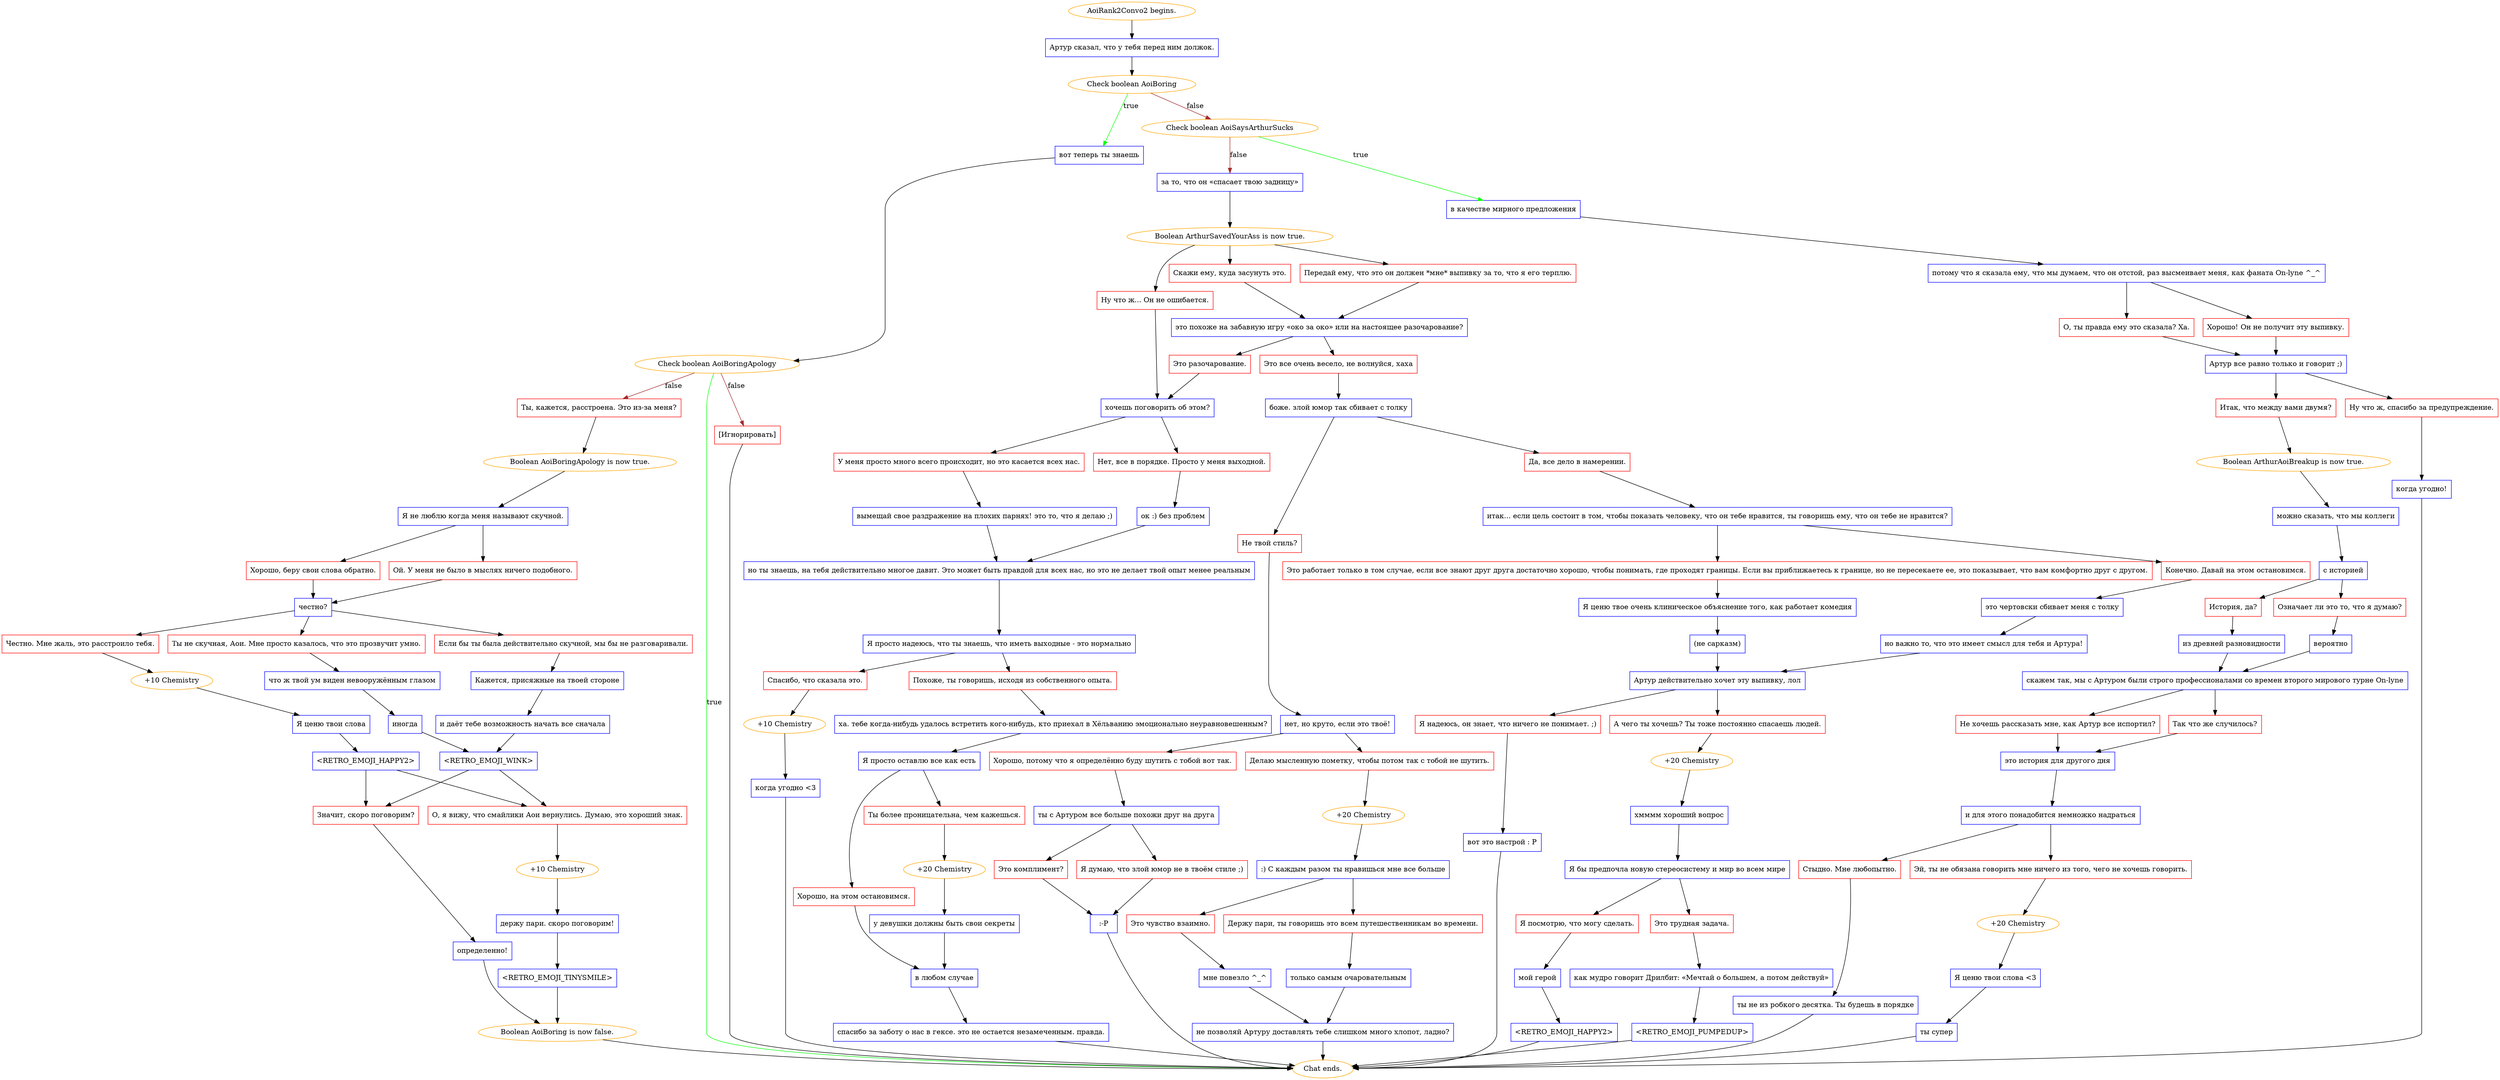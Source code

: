 digraph {
	"AoiRank2Convo2 begins." [color=orange];
		"AoiRank2Convo2 begins." -> j852750811;
	j852750811 [label="Артур сказал, что у тебя перед ним должок.",shape=box,color=blue];
		j852750811 -> j3430342826;
	j3430342826 [label="Check boolean AoiBoring",color=orange];
		j3430342826 -> j3989697695 [label=true,color=green];
		j3430342826 -> j852863502 [label=false,color=brown];
	j3989697695 [label="вот теперь ты знаешь",shape=box,color=blue];
		j3989697695 -> j2376198656;
	j852863502 [label="Check boolean AoiSaysArthurSucks",color=orange];
		j852863502 -> j2795789792 [label=true,color=green];
		j852863502 -> j618143358 [label=false,color=brown];
	j2376198656 [label="Check boolean AoiBoringApology",color=orange];
		j2376198656 -> "Chat ends." [label=true,color=green];
		j2376198656 -> j3960450691 [label=false,color=brown];
		j2376198656 -> j3456118237 [label=false,color=brown];
	j2795789792 [label="в качестве мирного предложения",shape=box,color=blue];
		j2795789792 -> j273805218;
	j618143358 [label="за то, что он «спасает твою задницу»",shape=box,color=blue];
		j618143358 -> j3097171279;
	"Chat ends." [color=orange];
	j3960450691 [label="Ты, кажется, расстроена. Это из-за меня?",shape=box,color=red];
		j3960450691 -> j136862988;
	j3456118237 [label="[Игнорировать]",shape=box,color=red];
		j3456118237 -> "Chat ends.";
	j273805218 [label="потому что я сказала ему, что мы думаем, что он отстой, раз высмеивает меня, как фаната On-lyne ^_^",shape=box,color=blue];
		j273805218 -> j1915212499;
		j273805218 -> j3678044659;
	j3097171279 [label="Boolean ArthurSavedYourAss is now true.",color=orange];
		j3097171279 -> j1426027024;
		j3097171279 -> j2931611172;
		j3097171279 -> j2292028102;
	j136862988 [label="Boolean AoiBoringApology is now true.",color=orange];
		j136862988 -> j2818212839;
	j1915212499 [label="Хорошо! Он не получит эту выпивку.",shape=box,color=red];
		j1915212499 -> j2124035297;
	j3678044659 [label="О, ты правда ему это сказала? Ха.",shape=box,color=red];
		j3678044659 -> j2124035297;
	j1426027024 [label="Ну что ж... Он не ошибается.",shape=box,color=red];
		j1426027024 -> j3123113116;
	j2931611172 [label="Скажи ему, куда засунуть это.",shape=box,color=red];
		j2931611172 -> j2480158008;
	j2292028102 [label="Передай ему, что это он должен *мне* выпивку за то, что я его терплю.",shape=box,color=red];
		j2292028102 -> j2480158008;
	j2818212839 [label="Я не люблю когда меня называют скучной.",shape=box,color=blue];
		j2818212839 -> j1787532643;
		j2818212839 -> j447332084;
	j2124035297 [label="Артур все равно только и говорит ;)",shape=box,color=blue];
		j2124035297 -> j3841681258;
		j2124035297 -> j4097871918;
	j3123113116 [label="хочешь поговорить об этом?",shape=box,color=blue];
		j3123113116 -> j2547153129;
		j3123113116 -> j1127010859;
	j2480158008 [label="это похоже на забавную игру «око за око» или на настоящее разочарование?",shape=box,color=blue];
		j2480158008 -> j1177811317;
		j2480158008 -> j3192859689;
	j1787532643 [label="Ой. У меня не было в мыслях ничего подобного.",shape=box,color=red];
		j1787532643 -> j2289609596;
	j447332084 [label="Хорошо, беру свои слова обратно.",shape=box,color=red];
		j447332084 -> j2289609596;
	j3841681258 [label="Ну что ж, спасибо за предупреждение.",shape=box,color=red];
		j3841681258 -> j209172686;
	j4097871918 [label="Итак, что между вами двумя?",shape=box,color=red];
		j4097871918 -> j1148153210;
	j2547153129 [label="Нет, все в порядке. Просто у меня выходной.",shape=box,color=red];
		j2547153129 -> j538986349;
	j1127010859 [label="У меня просто много всего происходит, но это касается всех нас.",shape=box,color=red];
		j1127010859 -> j1764202841;
	j1177811317 [label="Это разочарование.",shape=box,color=red];
		j1177811317 -> j3123113116;
	j3192859689 [label="Это все очень весело, не волнуйся, хаха",shape=box,color=red];
		j3192859689 -> j641828786;
	j2289609596 [label="честно?",shape=box,color=blue];
		j2289609596 -> j3289691423;
		j2289609596 -> j4231960104;
		j2289609596 -> j3975560901;
	j209172686 [label="когда угодно!",shape=box,color=blue];
		j209172686 -> "Chat ends.";
	j1148153210 [label="Boolean ArthurAoiBreakup is now true.",color=orange];
		j1148153210 -> j737253011;
	j538986349 [label="ок :) без проблем",shape=box,color=blue];
		j538986349 -> j1629354623;
	j1764202841 [label="вымещай свое раздражение на плохих парнях! это то, что я делаю ;)",shape=box,color=blue];
		j1764202841 -> j1629354623;
	j641828786 [label="боже. злой юмор так сбивает с толку",shape=box,color=blue];
		j641828786 -> j3756357994;
		j641828786 -> j81552552;
	j3289691423 [label="Честно. Мне жаль, это расстроило тебя.",shape=box,color=red];
		j3289691423 -> j3879804855;
	j4231960104 [label="Ты не скучная, Аои. Мне просто казалось, что это прозвучит умно.",shape=box,color=red];
		j4231960104 -> j508055518;
	j3975560901 [label="Если бы ты была действительно скучной, мы бы не разговаривали.",shape=box,color=red];
		j3975560901 -> j2518417657;
	j737253011 [label="можно сказать, что мы коллеги",shape=box,color=blue];
		j737253011 -> j2925412996;
	j1629354623 [label="но ты знаешь, на тебя действительно многое давит. Это может быть правдой для всех нас, но это не делает твой опыт менее реальным",shape=box,color=blue];
		j1629354623 -> j357615349;
	j3756357994 [label="Не твой стиль?",shape=box,color=red];
		j3756357994 -> j3154722662;
	j81552552 [label="Да, все дело в намерении.",shape=box,color=red];
		j81552552 -> j196944554;
	j3879804855 [label="+10 Chemistry",color=orange];
		j3879804855 -> j3502867604;
	j508055518 [label="что ж твой ум виден невооружённым глазом",shape=box,color=blue];
		j508055518 -> j2296534922;
	j2518417657 [label="Кажется, присяжные на твоей стороне",shape=box,color=blue];
		j2518417657 -> j3623638887;
	j2925412996 [label="с историей",shape=box,color=blue];
		j2925412996 -> j509124111;
		j2925412996 -> j3415550630;
	j357615349 [label="Я просто надеюсь, что ты знаешь, что иметь выходные - это нормально",shape=box,color=blue];
		j357615349 -> j3687033680;
		j357615349 -> j1367676072;
	j3154722662 [label="нет, но круто, если это твоё!",shape=box,color=blue];
		j3154722662 -> j1710035825;
		j3154722662 -> j1659093991;
	j196944554 [label="итак... если цель состоит в том, чтобы показать человеку, что он тебе нравится, ты говоришь ему, что он тебе не нравится?",shape=box,color=blue];
		j196944554 -> j938011794;
		j196944554 -> j2472212165;
	j3502867604 [label="Я ценю твои слова",shape=box,color=blue];
		j3502867604 -> j1960342251;
	j2296534922 [label="иногда",shape=box,color=blue];
		j2296534922 -> j1566555724;
	j3623638887 [label="и даёт тебе возможность начать все сначала",shape=box,color=blue];
		j3623638887 -> j1566555724;
	j509124111 [label="Означает ли это то, что я думаю?",shape=box,color=red];
		j509124111 -> j58305805;
	j3415550630 [label="История, да?",shape=box,color=red];
		j3415550630 -> j3704935558;
	j3687033680 [label="Спасибо, что сказала это.",shape=box,color=red];
		j3687033680 -> j910091438;
	j1367676072 [label="Похоже, ты говоришь, исходя из собственного опыта.",shape=box,color=red];
		j1367676072 -> j126867024;
	j1710035825 [label="Делаю мысленную пометку, чтобы потом так с тобой не шутить.",shape=box,color=red];
		j1710035825 -> j184947892;
	j1659093991 [label="Хорошо, потому что я определённо буду шутить с тобой вот так.",shape=box,color=red];
		j1659093991 -> j2948594919;
	j938011794 [label="Это работает только в том случае, если все знают друг друга достаточно хорошо, чтобы понимать, где проходят границы. Если вы приближаетесь к границе, но не пересекаете ее, это показывает, что вам комфортно друг с другом.",shape=box,color=red];
		j938011794 -> j3073522124;
	j2472212165 [label="Конечно. Давай на этом остановимся.",shape=box,color=red];
		j2472212165 -> j1691652912;
	j1960342251 [label="<RETRO_EMOJI_HAPPY2>",shape=box,color=blue];
		j1960342251 -> j1175380497;
		j1960342251 -> j632746921;
	j1566555724 [label="<RETRO_EMOJI_WINK>",shape=box,color=blue];
		j1566555724 -> j1175380497;
		j1566555724 -> j632746921;
	j58305805 [label="вероятно",shape=box,color=blue];
		j58305805 -> j1382241848;
	j3704935558 [label="из древней разновидности",shape=box,color=blue];
		j3704935558 -> j1382241848;
	j910091438 [label="+10 Chemistry",color=orange];
		j910091438 -> j3159052836;
	j126867024 [label="ха. тебе когда-нибудь удалось встретить кого-нибудь, кто приехал в Хёльванию эмоционально неуравновешенным?",shape=box,color=blue];
		j126867024 -> j2382064981;
	j184947892 [label="+20 Chemistry",color=orange];
		j184947892 -> j1657867631;
	j2948594919 [label="ты с Артуром все больше похожи друг на друга",shape=box,color=blue];
		j2948594919 -> j2169784514;
		j2948594919 -> j2817891720;
	j3073522124 [label="Я ценю твое очень клиническое объяснение того, как работает комедия",shape=box,color=blue];
		j3073522124 -> j2661120253;
	j1691652912 [label="это чертовски сбивает меня с толку",shape=box,color=blue];
		j1691652912 -> j2671376374;
	j1175380497 [label="Значит, скоро поговорим?",shape=box,color=red];
		j1175380497 -> j2467919218;
	j632746921 [label="О, я вижу, что смайлики Аои вернулись. Думаю, это хороший знак.",shape=box,color=red];
		j632746921 -> j2479528294;
	j1382241848 [label="скажем так, мы с Артуром были строго профессионалами со времен второго мирового турне On-lyne",shape=box,color=blue];
		j1382241848 -> j1902999974;
		j1382241848 -> j1919113725;
	j3159052836 [label="когда угодно <3",shape=box,color=blue];
		j3159052836 -> "Chat ends.";
	j2382064981 [label="Я просто оставлю все как есть",shape=box,color=blue];
		j2382064981 -> j2280810717;
		j2382064981 -> j3819100040;
	j1657867631 [label=":) С каждым разом ты нравишься мне все больше",shape=box,color=blue];
		j1657867631 -> j1340179986;
		j1657867631 -> j3399307707;
	j2169784514 [label="Это комплимент?",shape=box,color=red];
		j2169784514 -> j3443548463;
	j2817891720 [label="Я думаю, что злой юмор не в твоём стиле ;)",shape=box,color=red];
		j2817891720 -> j3443548463;
	j2661120253 [label="(не сарказм)",shape=box,color=blue];
		j2661120253 -> j2243996621;
	j2671376374 [label="но важно то, что это имеет смысл для тебя и Артура!",shape=box,color=blue];
		j2671376374 -> j2243996621;
	j2467919218 [label="определенно!",shape=box,color=blue];
		j2467919218 -> j2581611291;
	j2479528294 [label="+10 Chemistry",color=orange];
		j2479528294 -> j1812370669;
	j1902999974 [label="Так что же случилось?",shape=box,color=red];
		j1902999974 -> j2340631453;
	j1919113725 [label="Не хочешь рассказать мне, как Артур все испортил?",shape=box,color=red];
		j1919113725 -> j2340631453;
	j2280810717 [label="Ты более проницательна, чем кажешься.",shape=box,color=red];
		j2280810717 -> j109462369;
	j3819100040 [label="Хорошо, на этом остановимся.",shape=box,color=red];
		j3819100040 -> j2139130981;
	j1340179986 [label="Это чувство взаимно.",shape=box,color=red];
		j1340179986 -> j2198630452;
	j3399307707 [label="Держу пари, ты говоришь это всем путешественникам во времени.",shape=box,color=red];
		j3399307707 -> j2850727997;
	j3443548463 [label=":-Р",shape=box,color=blue];
		j3443548463 -> "Chat ends.";
	j2243996621 [label="Артур действительно хочет эту выпивку, лол",shape=box,color=blue];
		j2243996621 -> j4287862918;
		j2243996621 -> j2941330894;
	j2581611291 [label="Boolean AoiBoring is now false.",color=orange];
		j2581611291 -> "Chat ends.";
	j1812370669 [label="держу пари. скоро поговорим!",shape=box,color=blue];
		j1812370669 -> j153386734;
	j2340631453 [label="это история для другого дня",shape=box,color=blue];
		j2340631453 -> j3698160819;
	j109462369 [label="+20 Chemistry",color=orange];
		j109462369 -> j2451253475;
	j2139130981 [label="в любом случае",shape=box,color=blue];
		j2139130981 -> j158327353;
	j2198630452 [label="мне повезло ^_^",shape=box,color=blue];
		j2198630452 -> j3815485288;
	j2850727997 [label="только самым очаровательным",shape=box,color=blue];
		j2850727997 -> j3815485288;
	j4287862918 [label="Я надеюсь, он знает, что ничего не понимает. ;)",shape=box,color=red];
		j4287862918 -> j3101810886;
	j2941330894 [label="А чего ты хочешь? Ты тоже постоянно спасаешь людей.",shape=box,color=red];
		j2941330894 -> j44079196;
	j153386734 [label="<RETRO_EMOJI_TINYSMILE>",shape=box,color=blue];
		j153386734 -> j2581611291;
	j3698160819 [label="и для этого понадобится немножко надраться",shape=box,color=blue];
		j3698160819 -> j2738455638;
		j3698160819 -> j4249603771;
	j2451253475 [label="у девушки должны быть свои секреты",shape=box,color=blue];
		j2451253475 -> j2139130981;
	j158327353 [label="спасибо за заботу о нас в гексе. это не остается незамеченным. правда.",shape=box,color=blue];
		j158327353 -> "Chat ends.";
	j3815485288 [label="не позволяй Артуру доставлять тебе слишком много хлопот, ладно?",shape=box,color=blue];
		j3815485288 -> "Chat ends.";
	j3101810886 [label="вот это настрой : P",shape=box,color=blue];
		j3101810886 -> "Chat ends.";
	j44079196 [label="+20 Chemistry",color=orange];
		j44079196 -> j1518831764;
	j2738455638 [label="Эй, ты не обязана говорить мне ничего из того, чего не хочешь говорить.",shape=box,color=red];
		j2738455638 -> j1882178075;
	j4249603771 [label="Стыдно. Мне любопытно.",shape=box,color=red];
		j4249603771 -> j1748295954;
	j1518831764 [label="хмммм хороший вопрос",shape=box,color=blue];
		j1518831764 -> j3008381691;
	j1882178075 [label="+20 Chemistry",color=orange];
		j1882178075 -> j3693148236;
	j1748295954 [label="ты не из робкого десятка. Ты будешь в порядке",shape=box,color=blue];
		j1748295954 -> "Chat ends.";
	j3008381691 [label="Я бы предпочла новую стереосистему и мир во всем мире",shape=box,color=blue];
		j3008381691 -> j1282465330;
		j3008381691 -> j2870260570;
	j3693148236 [label="Я ценю твои слова <3",shape=box,color=blue];
		j3693148236 -> j3258978009;
	j1282465330 [label="Я посмотрю, что могу сделать.",shape=box,color=red];
		j1282465330 -> j3325697520;
	j2870260570 [label="Это трудная задача.",shape=box,color=red];
		j2870260570 -> j250020570;
	j3258978009 [label="ты супер",shape=box,color=blue];
		j3258978009 -> "Chat ends.";
	j3325697520 [label="мой герой",shape=box,color=blue];
		j3325697520 -> j933707800;
	j250020570 [label="как мудро говорит Дрилбит: «Мечтай о большем, а потом действуй»",shape=box,color=blue];
		j250020570 -> j336425587;
	j933707800 [label="<RETRO_EMOJI_HAPPY2>",shape=box,color=blue];
		j933707800 -> "Chat ends.";
	j336425587 [label="<RETRO_EMOJI_PUMPEDUP>",shape=box,color=blue];
		j336425587 -> "Chat ends.";
}